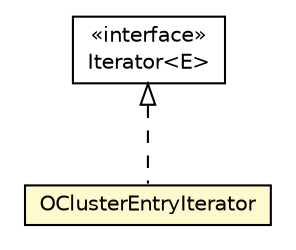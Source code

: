 #!/usr/local/bin/dot
#
# Class diagram 
# Generated by UMLGraph version R5_6-24-gf6e263 (http://www.umlgraph.org/)
#

digraph G {
	edge [fontname="Helvetica",fontsize=10,labelfontname="Helvetica",labelfontsize=10];
	node [fontname="Helvetica",fontsize=10,shape=plaintext];
	nodesep=0.25;
	ranksep=0.5;
	// com.orientechnologies.orient.core.storage.OClusterEntryIterator
	c915547 [label=<<table title="com.orientechnologies.orient.core.storage.OClusterEntryIterator" border="0" cellborder="1" cellspacing="0" cellpadding="2" port="p" bgcolor="lemonChiffon" href="./OClusterEntryIterator.html">
		<tr><td><table border="0" cellspacing="0" cellpadding="1">
<tr><td align="center" balign="center"> OClusterEntryIterator </td></tr>
		</table></td></tr>
		</table>>, URL="./OClusterEntryIterator.html", fontname="Helvetica", fontcolor="black", fontsize=10.0];
	//com.orientechnologies.orient.core.storage.OClusterEntryIterator implements java.util.Iterator<E>
	c916568:p -> c915547:p [dir=back,arrowtail=empty,style=dashed];
	// java.util.Iterator<E>
	c916568 [label=<<table title="java.util.Iterator" border="0" cellborder="1" cellspacing="0" cellpadding="2" port="p" href="http://java.sun.com/j2se/1.4.2/docs/api/java/util/Iterator.html">
		<tr><td><table border="0" cellspacing="0" cellpadding="1">
<tr><td align="center" balign="center"> &#171;interface&#187; </td></tr>
<tr><td align="center" balign="center"> Iterator&lt;E&gt; </td></tr>
		</table></td></tr>
		</table>>, URL="http://java.sun.com/j2se/1.4.2/docs/api/java/util/Iterator.html", fontname="Helvetica", fontcolor="black", fontsize=10.0];
}


